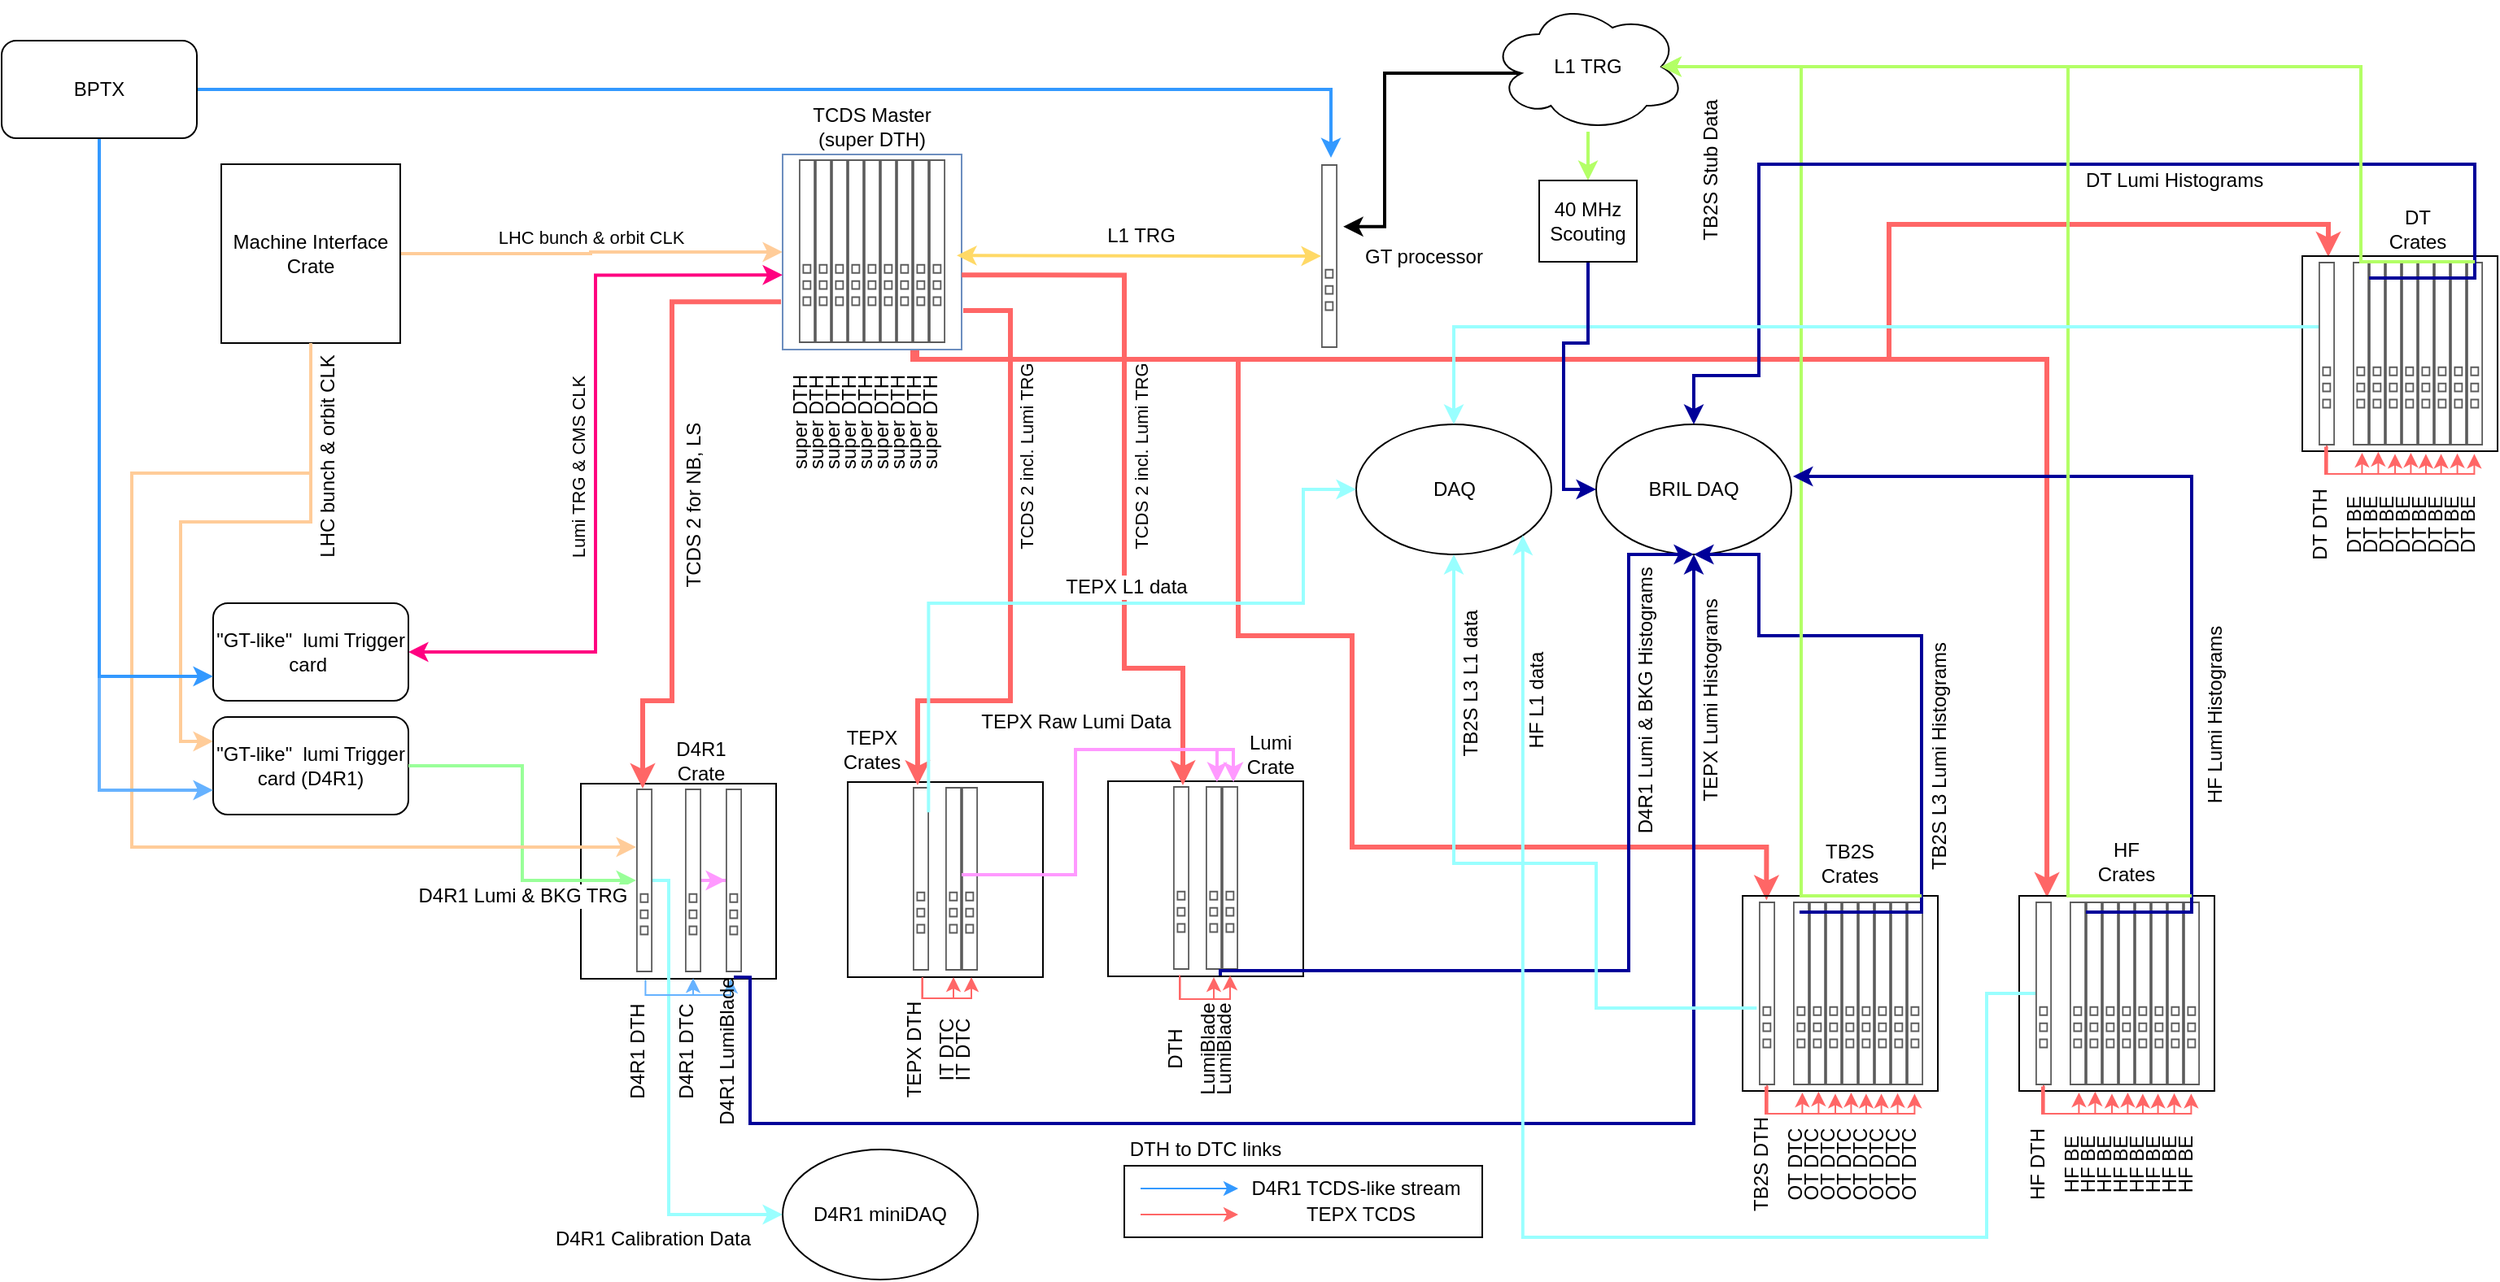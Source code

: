 <mxfile version="10.7.5" type="github"><diagram name="Page-1" id="75ae5057-2f1f-a65a-41a6-c58fb5237df7"><mxGraphModel dx="1174" dy="1093" grid="1" gridSize="10" guides="1" tooltips="1" connect="1" arrows="1" fold="1" page="1" pageScale="1" pageWidth="1169" pageHeight="827" background="#ffffff" math="0" shadow="0"><root><mxCell id="0"/><mxCell id="1" parent="0"/><mxCell id="VDPa8rt16qKgHQVNXyiY-29" style="edgeStyle=orthogonalEdgeStyle;rounded=0;orthogonalLoop=1;jettySize=auto;html=1;strokeColor=#FF6666;strokeWidth=3;exitX=0.75;exitY=1;exitDx=0;exitDy=0;entryX=0.467;entryY=-0.007;entryDx=0;entryDy=0;entryPerimeter=0;" edge="1" parent="1" source="9xZ__yJcOjTzKGVj3mQi-7" target="VDPa8rt16qKgHQVNXyiY-7"><mxGeometry relative="1" as="geometry"><Array as="points"><mxPoint x="563" y="220"/><mxPoint x="760" y="220"/><mxPoint x="760" y="390"/><mxPoint x="830" y="390"/><mxPoint x="830" y="520"/><mxPoint x="1085" y="520"/></Array></mxGeometry></mxCell><mxCell id="e_Fd-XsdZ4aZpfvhOUSF-18" value="" style="rounded=0;whiteSpace=wrap;html=1;fillColor=none;" parent="1" vertex="1"><mxGeometry x="356" y="481" width="120" height="120" as="geometry"/></mxCell><mxCell id="e_Fd-XsdZ4aZpfvhOUSF-9" value="" style="group" parent="1" vertex="1" connectable="0"><mxGeometry x="680" y="479.5" width="120" height="120" as="geometry"/></mxCell><mxCell id="e_Fd-XsdZ4aZpfvhOUSF-13" value="" style="rounded=0;whiteSpace=wrap;html=1;fillColor=none;" parent="e_Fd-XsdZ4aZpfvhOUSF-9" vertex="1"><mxGeometry width="120" height="120" as="geometry"/></mxCell><mxCell id="e_Fd-XsdZ4aZpfvhOUSF-10" value="&lt;br&gt;DTH" style="shape=mxgraph.rack.oracle.netra_cp3260_atca_blade_server;html=1;labelPosition=center;align=center;spacingLeft=15;dashed=0;shadow=0;fillColor=#ffffff;horizontal=0;verticalLabelPosition=top;verticalAlign=bottom;" parent="e_Fd-XsdZ4aZpfvhOUSF-9" vertex="1"><mxGeometry x="40" y="3" width="10" height="113" as="geometry"/></mxCell><mxCell id="e_Fd-XsdZ4aZpfvhOUSF-43" style="edgeStyle=orthogonalEdgeStyle;rounded=0;orthogonalLoop=1;jettySize=auto;html=1;startArrow=classic;startFill=1;endArrow=none;endFill=0;strokeColor=#FF6666;strokeWidth=1;entryX=0.369;entryY=1.004;entryDx=0;entryDy=0;entryPerimeter=0;" parent="e_Fd-XsdZ4aZpfvhOUSF-9" target="e_Fd-XsdZ4aZpfvhOUSF-13" edge="1"><mxGeometry relative="1" as="geometry"><mxPoint x="65" y="120.5" as="sourcePoint"/><Array as="points"><mxPoint x="65" y="134"/><mxPoint x="44" y="134"/></Array></mxGeometry></mxCell><mxCell id="e_Fd-XsdZ4aZpfvhOUSF-11" value="LumiBlade&lt;br&gt;" style="shape=mxgraph.rack.oracle.netra_cp3260_atca_blade_server;html=1;labelPosition=center;align=center;spacingLeft=15;dashed=0;shadow=0;fillColor=#ffffff;horizontal=0;verticalLabelPosition=top;verticalAlign=bottom;" parent="e_Fd-XsdZ4aZpfvhOUSF-9" vertex="1"><mxGeometry x="60" y="3" width="10" height="113" as="geometry"/></mxCell><mxCell id="e_Fd-XsdZ4aZpfvhOUSF-44" style="edgeStyle=orthogonalEdgeStyle;rounded=0;orthogonalLoop=1;jettySize=auto;html=1;entryX=0.367;entryY=1.01;entryDx=0;entryDy=0;entryPerimeter=0;startArrow=classic;startFill=1;endArrow=none;endFill=0;strokeColor=#FF6666;strokeWidth=1;" parent="e_Fd-XsdZ4aZpfvhOUSF-9" edge="1"><mxGeometry relative="1" as="geometry"><mxPoint x="75" y="119.5" as="sourcePoint"/><mxPoint x="44" y="119.25" as="targetPoint"/><Array as="points"><mxPoint x="75" y="134"/><mxPoint x="44" y="134"/></Array></mxGeometry></mxCell><mxCell id="e_Fd-XsdZ4aZpfvhOUSF-12" value="LumiBlade&lt;br&gt;" style="shape=mxgraph.rack.oracle.netra_cp3260_atca_blade_server;html=1;labelPosition=center;align=center;spacingLeft=15;dashed=0;shadow=0;fillColor=#ffffff;horizontal=0;verticalLabelPosition=top;verticalAlign=bottom;" parent="e_Fd-XsdZ4aZpfvhOUSF-9" vertex="1"><mxGeometry x="70" y="3" width="10" height="113" as="geometry"/></mxCell><mxCell id="e_Fd-XsdZ4aZpfvhOUSF-7" value="" style="group" parent="1" vertex="1" connectable="0"><mxGeometry x="520" y="480" width="120" height="120" as="geometry"/></mxCell><mxCell id="e_Fd-XsdZ4aZpfvhOUSF-5" value="" style="rounded=0;whiteSpace=wrap;html=1;fillColor=none;" parent="e_Fd-XsdZ4aZpfvhOUSF-7" vertex="1"><mxGeometry width="120" height="120" as="geometry"/></mxCell><mxCell id="e_Fd-XsdZ4aZpfvhOUSF-1" value="TEPX DTH" style="shape=mxgraph.rack.oracle.netra_cp3260_atca_blade_server;html=1;labelPosition=center;align=center;spacingLeft=15;dashed=0;shadow=0;fillColor=#ffffff;horizontal=0;verticalLabelPosition=top;verticalAlign=bottom;" parent="e_Fd-XsdZ4aZpfvhOUSF-7" vertex="1"><mxGeometry x="40" y="3" width="10" height="113" as="geometry"/></mxCell><mxCell id="e_Fd-XsdZ4aZpfvhOUSF-41" style="edgeStyle=orthogonalEdgeStyle;rounded=0;orthogonalLoop=1;jettySize=auto;html=1;entryX=0.381;entryY=1.003;entryDx=0;entryDy=0;entryPerimeter=0;startArrow=classic;startFill=1;endArrow=none;endFill=0;strokeColor=#FF6666;strokeWidth=1;" parent="e_Fd-XsdZ4aZpfvhOUSF-7" target="e_Fd-XsdZ4aZpfvhOUSF-5" edge="1"><mxGeometry relative="1" as="geometry"><mxPoint x="65" y="120" as="sourcePoint"/><Array as="points"><mxPoint x="65" y="133"/><mxPoint x="46" y="133"/></Array></mxGeometry></mxCell><mxCell id="e_Fd-XsdZ4aZpfvhOUSF-2" value="IT DTC" style="shape=mxgraph.rack.oracle.netra_cp3260_atca_blade_server;html=1;labelPosition=center;align=center;spacingLeft=15;dashed=0;shadow=0;fillColor=#ffffff;horizontal=0;verticalLabelPosition=top;verticalAlign=bottom;" parent="e_Fd-XsdZ4aZpfvhOUSF-7" vertex="1"><mxGeometry x="60" y="3" width="10" height="113" as="geometry"/></mxCell><mxCell id="e_Fd-XsdZ4aZpfvhOUSF-42" style="edgeStyle=orthogonalEdgeStyle;rounded=0;orthogonalLoop=1;jettySize=auto;html=1;entryX=0.383;entryY=1;entryDx=0;entryDy=0;entryPerimeter=0;startArrow=classic;startFill=1;endArrow=none;endFill=0;strokeColor=#FF6666;strokeWidth=1;" parent="e_Fd-XsdZ4aZpfvhOUSF-7" target="e_Fd-XsdZ4aZpfvhOUSF-5" edge="1"><mxGeometry relative="1" as="geometry"><mxPoint x="76" y="120" as="sourcePoint"/><Array as="points"><mxPoint x="76" y="133"/><mxPoint x="46" y="133"/></Array></mxGeometry></mxCell><mxCell id="e_Fd-XsdZ4aZpfvhOUSF-3" value="IT DTC" style="shape=mxgraph.rack.oracle.netra_cp3260_atca_blade_server;html=1;labelPosition=center;align=center;spacingLeft=15;dashed=0;shadow=0;fillColor=#ffffff;horizontal=0;verticalLabelPosition=top;verticalAlign=bottom;" parent="e_Fd-XsdZ4aZpfvhOUSF-7" vertex="1"><mxGeometry x="70" y="3" width="10" height="113" as="geometry"/></mxCell><mxCell id="e_Fd-XsdZ4aZpfvhOUSF-22" value="LHC bunch &amp;amp; orbit CLK" style="edgeStyle=orthogonalEdgeStyle;rounded=0;orthogonalLoop=1;jettySize=auto;html=1;entryX=0;entryY=0.5;entryDx=0;entryDy=0;entryPerimeter=0;strokeWidth=2;strokeColor=#FFCC99;labelPosition=center;verticalLabelPosition=top;align=center;verticalAlign=bottom;" parent="1" source="9xZ__yJcOjTzKGVj3mQi-6" target="9xZ__yJcOjTzKGVj3mQi-7" edge="1"><mxGeometry relative="1" as="geometry"><Array as="points"><mxPoint x="362" y="155"/></Array></mxGeometry></mxCell><mxCell id="e_Fd-XsdZ4aZpfvhOUSF-29" style="edgeStyle=orthogonalEdgeStyle;rounded=0;orthogonalLoop=1;jettySize=auto;html=1;entryX=0;entryY=0.25;entryDx=0;entryDy=0;startArrow=none;startFill=0;endArrow=classic;endFill=1;strokeWidth=2;strokeColor=#FFCC99;" parent="1" source="9xZ__yJcOjTzKGVj3mQi-6" target="9xZ__yJcOjTzKGVj3mQi-10" edge="1"><mxGeometry relative="1" as="geometry"><Array as="points"><mxPoint x="190" y="320"/><mxPoint x="110" y="320"/><mxPoint x="110" y="455"/></Array></mxGeometry></mxCell><mxCell id="9xZ__yJcOjTzKGVj3mQi-6" value="Machine Interface Crate" style="rounded=0;whiteSpace=wrap;html=1;shadow=0;dashed=0;fontFamily=Helvetica;fontSize=12;fontColor=#000000;align=center;strokeColor=#000000;fillColor=#ffffff;" parent="1" vertex="1"><mxGeometry x="135" y="100" width="110" height="110" as="geometry"/></mxCell><mxCell id="VDPa8rt16qKgHQVNXyiY-59" style="edgeStyle=orthogonalEdgeStyle;rounded=0;orthogonalLoop=1;jettySize=auto;html=1;exitX=0.75;exitY=1;exitDx=0;exitDy=0;entryX=0.142;entryY=0.008;entryDx=0;entryDy=0;entryPerimeter=0;strokeColor=#FF6666;strokeWidth=3;" edge="1" parent="1" source="9xZ__yJcOjTzKGVj3mQi-7" target="VDPa8rt16qKgHQVNXyiY-41"><mxGeometry relative="1" as="geometry"><Array as="points"><mxPoint x="563" y="220"/><mxPoint x="1257" y="220"/></Array></mxGeometry></mxCell><mxCell id="VDPa8rt16qKgHQVNXyiY-85" style="edgeStyle=orthogonalEdgeStyle;rounded=0;orthogonalLoop=1;jettySize=auto;html=1;entryX=0.133;entryY=0.004;entryDx=0;entryDy=0;entryPerimeter=0;strokeColor=#FF6666;strokeWidth=3;" edge="1" parent="1" source="9xZ__yJcOjTzKGVj3mQi-7" target="VDPa8rt16qKgHQVNXyiY-66"><mxGeometry relative="1" as="geometry"><Array as="points"><mxPoint x="560" y="220"/><mxPoint x="1160" y="220"/><mxPoint x="1160" y="137"/><mxPoint x="1430" y="137"/></Array></mxGeometry></mxCell><mxCell id="9xZ__yJcOjTzKGVj3mQi-7" value="TCDS Master (super DTH)" style="rounded=0;whiteSpace=wrap;html=1;shadow=0;dashed=0;fontFamily=Helvetica;fontSize=12;fontColor=#000000;align=center;strokeColor=#6c8ebf;fillColor=none;labelPosition=center;verticalLabelPosition=top;verticalAlign=bottom;" parent="1" vertex="1"><mxGeometry x="480" y="94" width="110" height="120" as="geometry"/></mxCell><mxCell id="e_Fd-XsdZ4aZpfvhOUSF-24" style="edgeStyle=orthogonalEdgeStyle;rounded=0;orthogonalLoop=1;jettySize=auto;html=1;entryX=0.973;entryY=0.518;entryDx=0;entryDy=0;entryPerimeter=0;startArrow=classic;startFill=1;strokeWidth=2;strokeColor=#FFD966;" parent="1" source="9xZ__yJcOjTzKGVj3mQi-8" target="9xZ__yJcOjTzKGVj3mQi-7" edge="1"><mxGeometry relative="1" as="geometry"><Array as="points"><mxPoint x="760" y="156"/><mxPoint x="760" y="156"/></Array></mxGeometry></mxCell><mxCell id="oAu8i6F82wXrjzI7C6l--5" value="L1 TRG" style="text;html=1;resizable=0;points=[];align=center;verticalAlign=bottom;labelBackgroundColor=#ffffff;labelPosition=center;verticalLabelPosition=top;" parent="e_Fd-XsdZ4aZpfvhOUSF-24" vertex="1" connectable="0"><mxGeometry x="0.03" y="1" relative="1" as="geometry"><mxPoint x="4" y="-4.5" as="offset"/></mxGeometry></mxCell><mxCell id="9xZ__yJcOjTzKGVj3mQi-8" value="GT processor" style="shape=mxgraph.rack.oracle.netra_cp3260_atca_blade_server;html=1;labelPosition=right;align=left;spacingLeft=15;dashed=0;shadow=0;fillColor=#ffffff;" parent="1" vertex="1"><mxGeometry x="811" y="100" width="10" height="113" as="geometry"/></mxCell><mxCell id="e_Fd-XsdZ4aZpfvhOUSF-25" value="Lumi TRG &amp;amp; CMS CLK" style="edgeStyle=orthogonalEdgeStyle;rounded=0;orthogonalLoop=1;jettySize=auto;html=1;exitX=1;exitY=0.5;exitDx=0;exitDy=0;entryX=0;entryY=0.618;entryDx=0;entryDy=0;entryPerimeter=0;startArrow=classic;startFill=1;strokeWidth=2;strokeColor=#FF0080;horizontal=0;labelPosition=center;verticalLabelPosition=top;align=center;verticalAlign=bottom;" parent="1" source="9xZ__yJcOjTzKGVj3mQi-9" target="9xZ__yJcOjTzKGVj3mQi-7" edge="1"><mxGeometry x="-0.024" y="5" relative="1" as="geometry"><Array as="points"><mxPoint x="365" y="400"/><mxPoint x="365" y="168"/></Array><mxPoint as="offset"/></mxGeometry></mxCell><mxCell id="9xZ__yJcOjTzKGVj3mQi-9" value="&quot;GT-like&quot; &amp;nbsp;lumi Trigger card&amp;nbsp;" style="rounded=1;whiteSpace=wrap;html=1;fillColor=none;" parent="1" vertex="1"><mxGeometry x="130" y="370" width="120" height="60" as="geometry"/></mxCell><mxCell id="9xZ__yJcOjTzKGVj3mQi-10" value="&quot;GT-like&quot; &amp;nbsp;lumi Trigger card (D4R1)" style="rounded=1;whiteSpace=wrap;html=1;fillColor=none;" parent="1" vertex="1"><mxGeometry x="130" y="440" width="120" height="60" as="geometry"/></mxCell><mxCell id="e_Fd-XsdZ4aZpfvhOUSF-26" style="edgeStyle=orthogonalEdgeStyle;rounded=0;orthogonalLoop=1;jettySize=auto;html=1;entryX=1;entryY=0.5;entryDx=0;entryDy=0;startArrow=classic;startFill=1;endArrow=none;endFill=0;strokeWidth=2;strokeColor=#99FF99;" parent="1" source="e_Fd-XsdZ4aZpfvhOUSF-15" target="9xZ__yJcOjTzKGVj3mQi-10" edge="1"><mxGeometry relative="1" as="geometry"/></mxCell><mxCell id="oAu8i6F82wXrjzI7C6l--7" value="D4R1 Lumi &amp;amp; BKG TRG" style="text;html=1;resizable=0;points=[];align=center;verticalAlign=middle;labelBackgroundColor=#ffffff;horizontal=1;" parent="e_Fd-XsdZ4aZpfvhOUSF-26" vertex="1" connectable="0"><mxGeometry x="0.376" y="1" relative="1" as="geometry"><mxPoint x="4" y="78.5" as="offset"/></mxGeometry></mxCell><mxCell id="e_Fd-XsdZ4aZpfvhOUSF-28" style="edgeStyle=orthogonalEdgeStyle;rounded=0;orthogonalLoop=1;jettySize=auto;html=1;entryX=-0.009;entryY=0.755;entryDx=0;entryDy=0;entryPerimeter=0;startArrow=classic;startFill=1;endArrow=none;endFill=0;strokeColor=#FF6666;strokeWidth=3;" parent="1" source="e_Fd-XsdZ4aZpfvhOUSF-15" target="9xZ__yJcOjTzKGVj3mQi-7" edge="1"><mxGeometry relative="1" as="geometry"><Array as="points"><mxPoint x="394" y="430"/><mxPoint x="412" y="430"/><mxPoint x="412" y="185"/></Array></mxGeometry></mxCell><mxCell id="oAu8i6F82wXrjzI7C6l--13" value="TCDS 2 for NB, LS" style="text;html=1;resizable=0;points=[];align=center;verticalAlign=middle;labelBackgroundColor=#ffffff;horizontal=0;" parent="e_Fd-XsdZ4aZpfvhOUSF-28" vertex="1" connectable="0"><mxGeometry x="-0.017" y="1" relative="1" as="geometry"><mxPoint x="14.5" y="-2.5" as="offset"/></mxGeometry></mxCell><mxCell id="oAu8i6F82wXrjzI7C6l--4" style="edgeStyle=orthogonalEdgeStyle;rounded=0;orthogonalLoop=1;jettySize=auto;html=1;entryX=0;entryY=0.5;entryDx=0;entryDy=0;strokeColor=#99FFFF;strokeWidth=2;" parent="1" source="e_Fd-XsdZ4aZpfvhOUSF-15" target="oAu8i6F82wXrjzI7C6l--3" edge="1"><mxGeometry relative="1" as="geometry"><Array as="points"><mxPoint x="410" y="540"/><mxPoint x="410" y="746"/></Array></mxGeometry></mxCell><mxCell id="oAu8i6F82wXrjzI7C6l--12" value="D4R1 Calibration Data" style="text;html=1;resizable=0;points=[];align=center;verticalAlign=middle;labelBackgroundColor=#ffffff;" parent="oAu8i6F82wXrjzI7C6l--4" vertex="1" connectable="0"><mxGeometry x="0.247" relative="1" as="geometry"><mxPoint x="-10" y="52" as="offset"/></mxGeometry></mxCell><mxCell id="e_Fd-XsdZ4aZpfvhOUSF-15" value="D4R1 DTH" style="shape=mxgraph.rack.oracle.netra_cp3260_atca_blade_server;html=1;labelPosition=center;align=center;spacingLeft=15;dashed=0;shadow=0;fillColor=#ffffff;horizontal=0;verticalLabelPosition=top;verticalAlign=bottom;" parent="1" vertex="1"><mxGeometry x="390" y="484" width="10" height="113" as="geometry"/></mxCell><mxCell id="e_Fd-XsdZ4aZpfvhOUSF-32" style="edgeStyle=orthogonalEdgeStyle;rounded=0;orthogonalLoop=1;jettySize=auto;html=1;startArrow=classic;startFill=1;endArrow=none;endFill=0;strokeColor=#FFCC99;strokeWidth=2;" parent="1" target="9xZ__yJcOjTzKGVj3mQi-6" edge="1"><mxGeometry relative="1" as="geometry"><Array as="points"><mxPoint x="369" y="520"/><mxPoint x="80" y="520"/><mxPoint x="80" y="290"/><mxPoint x="160" y="290"/></Array><mxPoint x="390" y="520" as="sourcePoint"/></mxGeometry></mxCell><mxCell id="oAu8i6F82wXrjzI7C6l--6" value="LHC bunch &amp;amp; orbit CLK" style="text;html=1;resizable=0;points=[];align=center;verticalAlign=middle;labelBackgroundColor=#ffffff;horizontal=0;" parent="e_Fd-XsdZ4aZpfvhOUSF-32" vertex="1" connectable="0"><mxGeometry x="0.323" relative="1" as="geometry"><mxPoint x="120" y="-67" as="offset"/></mxGeometry></mxCell><mxCell id="e_Fd-XsdZ4aZpfvhOUSF-39" style="edgeStyle=orthogonalEdgeStyle;rounded=0;orthogonalLoop=1;jettySize=auto;html=1;entryX=0.331;entryY=1.006;entryDx=0;entryDy=0;entryPerimeter=0;startArrow=classic;startFill=1;endArrow=none;endFill=0;strokeColor=#66B2FF;strokeWidth=1;exitX=0.575;exitY=0.997;exitDx=0;exitDy=0;exitPerimeter=0;" parent="1" source="e_Fd-XsdZ4aZpfvhOUSF-18" target="e_Fd-XsdZ4aZpfvhOUSF-18" edge="1"><mxGeometry relative="1" as="geometry"><Array as="points"><mxPoint x="425" y="611"/><mxPoint x="396" y="611"/></Array></mxGeometry></mxCell><mxCell id="e_Fd-XsdZ4aZpfvhOUSF-59" style="edgeStyle=orthogonalEdgeStyle;rounded=0;orthogonalLoop=1;jettySize=auto;html=1;startArrow=none;startFill=0;endArrow=classic;endFill=1;strokeColor=#FF99FF;strokeWidth=2;" parent="1" source="e_Fd-XsdZ4aZpfvhOUSF-16" target="e_Fd-XsdZ4aZpfvhOUSF-17" edge="1"><mxGeometry relative="1" as="geometry"/></mxCell><mxCell id="e_Fd-XsdZ4aZpfvhOUSF-16" value="D4R1 DTC" style="shape=mxgraph.rack.oracle.netra_cp3260_atca_blade_server;html=1;labelPosition=center;align=center;spacingLeft=15;dashed=0;shadow=0;fillColor=#ffffff;horizontal=0;verticalLabelPosition=top;verticalAlign=bottom;" parent="1" vertex="1"><mxGeometry x="420" y="484" width="10" height="113" as="geometry"/></mxCell><mxCell id="e_Fd-XsdZ4aZpfvhOUSF-40" style="edgeStyle=orthogonalEdgeStyle;rounded=0;orthogonalLoop=1;jettySize=auto;html=1;startArrow=classic;startFill=1;endArrow=none;endFill=0;strokeColor=#66B2FF;strokeWidth=1;" parent="1" source="e_Fd-XsdZ4aZpfvhOUSF-18" edge="1"><mxGeometry relative="1" as="geometry"><mxPoint x="396" y="611" as="targetPoint"/><Array as="points"><mxPoint x="448" y="611"/></Array></mxGeometry></mxCell><mxCell id="oAu8i6F82wXrjzI7C6l--2" style="edgeStyle=orthogonalEdgeStyle;rounded=0;orthogonalLoop=1;jettySize=auto;html=1;entryX=0.5;entryY=1;entryDx=0;entryDy=0;strokeColor=#000099;strokeWidth=2;exitX=0.5;exitY=1.027;exitDx=0;exitDy=0;exitPerimeter=0;" parent="1" source="e_Fd-XsdZ4aZpfvhOUSF-17" target="e_Fd-XsdZ4aZpfvhOUSF-62" edge="1"><mxGeometry relative="1" as="geometry"><Array as="points"><mxPoint x="460" y="600"/><mxPoint x="460" y="690"/><mxPoint x="1040" y="690"/></Array></mxGeometry></mxCell><mxCell id="oAu8i6F82wXrjzI7C6l--10" value="D4R1 Lumi &amp;amp; BKG Histograms" style="text;html=1;resizable=0;points=[];align=center;verticalAlign=middle;labelBackgroundColor=#ffffff;rotation=-90;" parent="oAu8i6F82wXrjzI7C6l--2" vertex="1" connectable="0"><mxGeometry x="-0.552" y="2" relative="1" as="geometry"><mxPoint x="419.5" y="-258" as="offset"/></mxGeometry></mxCell><mxCell id="e_Fd-XsdZ4aZpfvhOUSF-17" value="D4R1 LumiBlade" style="shape=mxgraph.rack.oracle.netra_cp3260_atca_blade_server;html=1;labelPosition=center;align=center;spacingLeft=15;dashed=0;shadow=0;fillColor=#ffffff;horizontal=0;verticalLabelPosition=top;verticalAlign=bottom;" parent="1" vertex="1"><mxGeometry x="445" y="484" width="10" height="113" as="geometry"/></mxCell><mxCell id="e_Fd-XsdZ4aZpfvhOUSF-36" value="TCDS 2 incl. Lumi TRG" style="edgeStyle=orthogonalEdgeStyle;rounded=0;orthogonalLoop=1;jettySize=auto;html=1;startArrow=classic;startFill=1;endArrow=none;endFill=0;strokeColor=#FF6666;strokeWidth=3;exitX=0.358;exitY=0.017;exitDx=0;exitDy=0;exitPerimeter=0;horizontal=0;" parent="1" source="e_Fd-XsdZ4aZpfvhOUSF-5" edge="1"><mxGeometry x="0.37" y="-10" relative="1" as="geometry"><mxPoint x="748" y="478" as="sourcePoint"/><mxPoint x="591" y="190" as="targetPoint"/><Array as="points"><mxPoint x="563" y="430"/><mxPoint x="620" y="430"/><mxPoint x="620" y="190"/></Array><mxPoint as="offset"/></mxGeometry></mxCell><mxCell id="e_Fd-XsdZ4aZpfvhOUSF-37" style="edgeStyle=orthogonalEdgeStyle;rounded=0;orthogonalLoop=1;jettySize=auto;html=1;entryX=1;entryY=0.618;entryDx=0;entryDy=0;entryPerimeter=0;startArrow=classic;startFill=1;endArrow=none;endFill=0;strokeColor=#FF6666;strokeWidth=3;exitX=0.6;exitY=-0.004;exitDx=0;exitDy=0;exitPerimeter=0;" parent="1" source="e_Fd-XsdZ4aZpfvhOUSF-10" target="9xZ__yJcOjTzKGVj3mQi-7" edge="1"><mxGeometry relative="1" as="geometry"><Array as="points"><mxPoint x="726" y="410"/><mxPoint x="690" y="410"/><mxPoint x="690" y="168"/></Array></mxGeometry></mxCell><mxCell id="VDPa8rt16qKgHQVNXyiY-38" value="&lt;font style=&quot;font-size: 11px&quot;&gt;TCDS 2 incl. Lumi TRG&lt;/font&gt;" style="text;html=1;resizable=0;points=[];align=center;verticalAlign=middle;labelBackgroundColor=#ffffff;rotation=270;" vertex="1" connectable="0" parent="e_Fd-XsdZ4aZpfvhOUSF-37"><mxGeometry x="0.04" y="2" relative="1" as="geometry"><mxPoint x="12" y="-4" as="offset"/></mxGeometry></mxCell><mxCell id="e_Fd-XsdZ4aZpfvhOUSF-45" value="super DTH" style="shape=mxgraph.rack.oracle.netra_cp3260_atca_blade_server;html=1;labelPosition=center;align=center;spacingLeft=15;dashed=0;shadow=0;fillColor=#ffffff;verticalLabelPosition=top;verticalAlign=bottom;horizontal=0;" parent="1" vertex="1"><mxGeometry x="490" y="97" width="10" height="113" as="geometry"/></mxCell><mxCell id="e_Fd-XsdZ4aZpfvhOUSF-46" value="super DTH" style="shape=mxgraph.rack.oracle.netra_cp3260_atca_blade_server;html=1;labelPosition=center;align=center;spacingLeft=15;dashed=0;shadow=0;fillColor=#ffffff;verticalLabelPosition=top;verticalAlign=bottom;horizontal=0;" parent="1" vertex="1"><mxGeometry x="500" y="97" width="10" height="113" as="geometry"/></mxCell><mxCell id="e_Fd-XsdZ4aZpfvhOUSF-47" value="super DTH" style="shape=mxgraph.rack.oracle.netra_cp3260_atca_blade_server;html=1;labelPosition=center;align=center;spacingLeft=15;dashed=0;shadow=0;fillColor=#ffffff;verticalLabelPosition=top;verticalAlign=bottom;horizontal=0;" parent="1" vertex="1"><mxGeometry x="510" y="97" width="10" height="113" as="geometry"/></mxCell><mxCell id="e_Fd-XsdZ4aZpfvhOUSF-48" value="super DTH" style="shape=mxgraph.rack.oracle.netra_cp3260_atca_blade_server;html=1;labelPosition=center;align=center;spacingLeft=15;dashed=0;shadow=0;fillColor=#ffffff;verticalLabelPosition=top;verticalAlign=bottom;horizontal=0;" parent="1" vertex="1"><mxGeometry x="520" y="97" width="10" height="113" as="geometry"/></mxCell><mxCell id="e_Fd-XsdZ4aZpfvhOUSF-49" value="super DTH" style="shape=mxgraph.rack.oracle.netra_cp3260_atca_blade_server;html=1;labelPosition=center;align=center;spacingLeft=15;dashed=0;shadow=0;fillColor=#ffffff;verticalLabelPosition=top;verticalAlign=bottom;horizontal=0;" parent="1" vertex="1"><mxGeometry x="530" y="97" width="10" height="113" as="geometry"/></mxCell><mxCell id="e_Fd-XsdZ4aZpfvhOUSF-50" value="super DTH" style="shape=mxgraph.rack.oracle.netra_cp3260_atca_blade_server;html=1;labelPosition=center;align=center;spacingLeft=15;dashed=0;shadow=0;fillColor=#ffffff;verticalLabelPosition=top;verticalAlign=bottom;horizontal=0;" parent="1" vertex="1"><mxGeometry x="540" y="97" width="10" height="113" as="geometry"/></mxCell><mxCell id="e_Fd-XsdZ4aZpfvhOUSF-51" value="super DTH" style="shape=mxgraph.rack.oracle.netra_cp3260_atca_blade_server;html=1;labelPosition=center;align=center;spacingLeft=15;dashed=0;shadow=0;fillColor=#ffffff;verticalLabelPosition=top;verticalAlign=bottom;horizontal=0;" parent="1" vertex="1"><mxGeometry x="550" y="97" width="10" height="113" as="geometry"/></mxCell><mxCell id="e_Fd-XsdZ4aZpfvhOUSF-52" value="super DTH" style="shape=mxgraph.rack.oracle.netra_cp3260_atca_blade_server;html=1;labelPosition=center;align=center;spacingLeft=15;dashed=0;shadow=0;fillColor=#ffffff;verticalLabelPosition=top;verticalAlign=bottom;horizontal=0;" parent="1" vertex="1"><mxGeometry x="560" y="97" width="10" height="113" as="geometry"/></mxCell><mxCell id="e_Fd-XsdZ4aZpfvhOUSF-53" value="super DTH" style="shape=mxgraph.rack.oracle.netra_cp3260_atca_blade_server;html=1;labelPosition=center;align=center;spacingLeft=15;dashed=0;shadow=0;fillColor=#ffffff;verticalLabelPosition=top;verticalAlign=bottom;horizontal=0;" parent="1" vertex="1"><mxGeometry x="570" y="97" width="10" height="113" as="geometry"/></mxCell><mxCell id="e_Fd-XsdZ4aZpfvhOUSF-55" style="edgeStyle=orthogonalEdgeStyle;rounded=0;orthogonalLoop=1;jettySize=auto;html=1;exitX=0.5;exitY=1;exitDx=0;exitDy=0;entryX=0;entryY=0.75;entryDx=0;entryDy=0;startArrow=none;startFill=0;endArrow=classic;endFill=1;strokeColor=#66B2FF;strokeWidth=2;" parent="1" source="e_Fd-XsdZ4aZpfvhOUSF-54" target="9xZ__yJcOjTzKGVj3mQi-10" edge="1"><mxGeometry relative="1" as="geometry"><Array as="points"><mxPoint x="60" y="485"/></Array></mxGeometry></mxCell><mxCell id="VDPa8rt16qKgHQVNXyiY-3" style="edgeStyle=orthogonalEdgeStyle;rounded=0;orthogonalLoop=1;jettySize=auto;html=1;entryX=0.6;entryY=-0.035;entryDx=0;entryDy=0;entryPerimeter=0;strokeWidth=2;strokeColor=#3399FF;" edge="1" parent="1" source="e_Fd-XsdZ4aZpfvhOUSF-54" target="9xZ__yJcOjTzKGVj3mQi-8"><mxGeometry relative="1" as="geometry"/></mxCell><mxCell id="VDPa8rt16qKgHQVNXyiY-4" style="edgeStyle=orthogonalEdgeStyle;rounded=0;orthogonalLoop=1;jettySize=auto;html=1;exitX=0.5;exitY=1;exitDx=0;exitDy=0;entryX=0;entryY=0.75;entryDx=0;entryDy=0;strokeColor=#3399FF;strokeWidth=2;" edge="1" parent="1" source="e_Fd-XsdZ4aZpfvhOUSF-54" target="9xZ__yJcOjTzKGVj3mQi-9"><mxGeometry relative="1" as="geometry"/></mxCell><mxCell id="e_Fd-XsdZ4aZpfvhOUSF-54" value="BPTX" style="rounded=1;whiteSpace=wrap;html=1;fillColor=none;" parent="1" vertex="1"><mxGeometry y="24" width="120" height="60" as="geometry"/></mxCell><mxCell id="e_Fd-XsdZ4aZpfvhOUSF-57" style="edgeStyle=orthogonalEdgeStyle;rounded=0;orthogonalLoop=1;jettySize=auto;html=1;startArrow=none;startFill=0;endArrow=classic;endFill=1;strokeColor=#FF99FF;strokeWidth=2;entryX=0.558;entryY=0.004;entryDx=0;entryDy=0;entryPerimeter=0;" parent="1" source="e_Fd-XsdZ4aZpfvhOUSF-3" target="e_Fd-XsdZ4aZpfvhOUSF-13" edge="1"><mxGeometry relative="1" as="geometry"><Array as="points"><mxPoint x="660" y="537"/><mxPoint x="660" y="460"/><mxPoint x="747" y="460"/></Array></mxGeometry></mxCell><mxCell id="e_Fd-XsdZ4aZpfvhOUSF-58" style="edgeStyle=orthogonalEdgeStyle;rounded=0;orthogonalLoop=1;jettySize=auto;html=1;entryX=0.642;entryY=0.004;entryDx=0;entryDy=0;entryPerimeter=0;startArrow=none;startFill=0;endArrow=classic;endFill=1;strokeColor=#FF99FF;strokeWidth=2;" parent="1" source="e_Fd-XsdZ4aZpfvhOUSF-2" target="e_Fd-XsdZ4aZpfvhOUSF-13" edge="1"><mxGeometry relative="1" as="geometry"><Array as="points"><mxPoint x="660" y="537"/><mxPoint x="660" y="460"/><mxPoint x="757" y="460"/></Array></mxGeometry></mxCell><mxCell id="oAu8i6F82wXrjzI7C6l--11" value="TEPX Raw Lumi Data" style="text;html=1;resizable=0;points=[];align=center;verticalAlign=middle;labelBackgroundColor=#ffffff;direction=west;" parent="e_Fd-XsdZ4aZpfvhOUSF-58" vertex="1" connectable="0"><mxGeometry x="0.191" y="1" relative="1" as="geometry"><mxPoint x="-10" y="-16" as="offset"/></mxGeometry></mxCell><mxCell id="e_Fd-XsdZ4aZpfvhOUSF-60" value="DAQ" style="ellipse;whiteSpace=wrap;html=1;fillColor=none;" parent="1" vertex="1"><mxGeometry x="832.5" y="260" width="120" height="80" as="geometry"/></mxCell><mxCell id="e_Fd-XsdZ4aZpfvhOUSF-61" style="edgeStyle=orthogonalEdgeStyle;rounded=0;orthogonalLoop=1;jettySize=auto;html=1;entryX=0;entryY=0.5;entryDx=0;entryDy=0;startArrow=none;startFill=0;endArrow=classic;endFill=1;strokeColor=#99FFFF;strokeWidth=2;exitX=0.967;exitY=0.138;exitDx=0;exitDy=0;exitPerimeter=0;" parent="1" source="e_Fd-XsdZ4aZpfvhOUSF-1" target="e_Fd-XsdZ4aZpfvhOUSF-60" edge="1"><mxGeometry relative="1" as="geometry"><Array as="points"><mxPoint x="570" y="370"/><mxPoint x="800" y="370"/><mxPoint x="800" y="300"/></Array></mxGeometry></mxCell><mxCell id="oAu8i6F82wXrjzI7C6l--8" value="TEPX L1 data" style="text;html=1;resizable=0;points=[];align=center;verticalAlign=middle;labelBackgroundColor=#ffffff;" parent="e_Fd-XsdZ4aZpfvhOUSF-61" vertex="1" connectable="0"><mxGeometry x="0.08" relative="1" as="geometry"><mxPoint x="1" y="-10" as="offset"/></mxGeometry></mxCell><mxCell id="e_Fd-XsdZ4aZpfvhOUSF-62" value="BRIL DAQ" style="ellipse;whiteSpace=wrap;html=1;fillColor=none;" parent="1" vertex="1"><mxGeometry x="980" y="260" width="120" height="80" as="geometry"/></mxCell><mxCell id="oAu8i6F82wXrjzI7C6l--1" style="edgeStyle=orthogonalEdgeStyle;rounded=0;orthogonalLoop=1;jettySize=auto;html=1;entryX=0.5;entryY=1;entryDx=0;entryDy=0;exitX=-0.1;exitY=1.031;exitDx=0;exitDy=0;exitPerimeter=0;strokeColor=#000099;strokeWidth=2;" parent="1" source="e_Fd-XsdZ4aZpfvhOUSF-12" target="e_Fd-XsdZ4aZpfvhOUSF-62" edge="1"><mxGeometry relative="1" as="geometry"><Array as="points"><mxPoint x="749" y="596"/><mxPoint x="1000" y="596"/><mxPoint x="1000" y="340"/></Array></mxGeometry></mxCell><mxCell id="oAu8i6F82wXrjzI7C6l--9" value="TEPX Lumi Histograms" style="text;html=1;resizable=0;points=[];align=center;verticalAlign=middle;labelBackgroundColor=#ffffff;horizontal=0;rotation=0;" parent="oAu8i6F82wXrjzI7C6l--1" vertex="1" connectable="0"><mxGeometry x="0.155" y="-2" relative="1" as="geometry"><mxPoint x="48" y="-102.5" as="offset"/></mxGeometry></mxCell><mxCell id="oAu8i6F82wXrjzI7C6l--3" value="D4R1 miniDAQ" style="ellipse;whiteSpace=wrap;html=1;fillColor=none;" parent="1" vertex="1"><mxGeometry x="480" y="706" width="120" height="80" as="geometry"/></mxCell><mxCell id="oAu8i6F82wXrjzI7C6l--20" value="" style="group" parent="1" vertex="1" connectable="0"><mxGeometry x="700" y="720" width="210" height="56" as="geometry"/></mxCell><mxCell id="oAu8i6F82wXrjzI7C6l--19" value="" style="rounded=0;whiteSpace=wrap;html=1;" parent="oAu8i6F82wXrjzI7C6l--20" vertex="1"><mxGeometry x="-10" y="-4" width="220" height="44" as="geometry"/></mxCell><mxCell id="oAu8i6F82wXrjzI7C6l--15" value="" style="endArrow=classic;html=1;strokeColor=#3399FF;strokeWidth=1;endFill=1;" parent="oAu8i6F82wXrjzI7C6l--20" edge="1"><mxGeometry width="50" height="50" relative="1" as="geometry"><mxPoint y="10" as="sourcePoint"/><mxPoint x="60" y="10" as="targetPoint"/></mxGeometry></mxCell><mxCell id="oAu8i6F82wXrjzI7C6l--16" value="" style="endArrow=classic;html=1;strokeColor=#FF6666;strokeWidth=1;endFill=1;" parent="oAu8i6F82wXrjzI7C6l--20" edge="1"><mxGeometry width="50" height="50" relative="1" as="geometry"><mxPoint y="26" as="sourcePoint"/><mxPoint x="60" y="26" as="targetPoint"/></mxGeometry></mxCell><mxCell id="oAu8i6F82wXrjzI7C6l--17" value="D4R1 TCDS-like stream" style="text;html=1;strokeColor=none;fillColor=none;align=center;verticalAlign=middle;whiteSpace=wrap;rounded=0;" parent="oAu8i6F82wXrjzI7C6l--20" vertex="1"><mxGeometry x="65" width="135" height="20" as="geometry"/></mxCell><mxCell id="oAu8i6F82wXrjzI7C6l--18" value="TEPX TCDS" style="text;html=1;strokeColor=none;fillColor=none;align=center;verticalAlign=middle;whiteSpace=wrap;rounded=0;" parent="oAu8i6F82wXrjzI7C6l--20" vertex="1"><mxGeometry x="68" y="16" width="135" height="20" as="geometry"/></mxCell><mxCell id="oAu8i6F82wXrjzI7C6l--21" value="DTH to DTC links" style="text;html=1;strokeColor=none;fillColor=none;align=center;verticalAlign=middle;whiteSpace=wrap;rounded=0;" parent="1" vertex="1"><mxGeometry x="690" y="696" width="100" height="20" as="geometry"/></mxCell><mxCell id="oAu8i6F82wXrjzI7C6l--23" style="edgeStyle=orthogonalEdgeStyle;rounded=0;orthogonalLoop=1;jettySize=auto;html=1;exitX=0.16;exitY=0.55;exitDx=0;exitDy=0;exitPerimeter=0;entryX=1.357;entryY=0.34;entryDx=0;entryDy=0;entryPerimeter=0;endArrow=classic;endFill=1;strokeColor=#000000;strokeWidth=2;" parent="1" source="oAu8i6F82wXrjzI7C6l--22" target="9xZ__yJcOjTzKGVj3mQi-8" edge="1"><mxGeometry relative="1" as="geometry"><Array as="points"><mxPoint x="850" y="44"/><mxPoint x="850" y="138"/></Array></mxGeometry></mxCell><mxCell id="VDPa8rt16qKgHQVNXyiY-93" style="edgeStyle=orthogonalEdgeStyle;rounded=0;orthogonalLoop=1;jettySize=auto;html=1;entryX=0.5;entryY=0;entryDx=0;entryDy=0;strokeColor=#B3FF66;strokeWidth=2;" edge="1" parent="1" source="oAu8i6F82wXrjzI7C6l--22" target="VDPa8rt16qKgHQVNXyiY-92"><mxGeometry relative="1" as="geometry"/></mxCell><mxCell id="oAu8i6F82wXrjzI7C6l--22" value="L1 TRG" style="ellipse;shape=cloud;whiteSpace=wrap;html=1;" parent="1" vertex="1"><mxGeometry x="915" width="120" height="80" as="geometry"/></mxCell><mxCell id="oAu8i6F82wXrjzI7C6l--24" value="D4R1 Crate" style="text;html=1;strokeColor=none;fillColor=none;align=center;verticalAlign=middle;whiteSpace=wrap;rounded=0;" parent="1" vertex="1"><mxGeometry x="410" y="457" width="40" height="20" as="geometry"/></mxCell><mxCell id="oAu8i6F82wXrjzI7C6l--25" value="TEPX Crates" style="text;html=1;strokeColor=none;fillColor=none;align=center;verticalAlign=middle;whiteSpace=wrap;rounded=0;" parent="1" vertex="1"><mxGeometry x="515" y="450" width="40" height="20" as="geometry"/></mxCell><mxCell id="oAu8i6F82wXrjzI7C6l--26" value="Lumi Crate" style="text;html=1;strokeColor=none;fillColor=none;align=center;verticalAlign=middle;whiteSpace=wrap;rounded=0;" parent="1" vertex="1"><mxGeometry x="760" y="453" width="40" height="20" as="geometry"/></mxCell><mxCell id="VDPa8rt16qKgHQVNXyiY-28" value="" style="group" vertex="1" connectable="0" parent="1"><mxGeometry x="1070" y="550" width="120" height="134" as="geometry"/></mxCell><mxCell id="VDPa8rt16qKgHQVNXyiY-6" value="" style="rounded=0;whiteSpace=wrap;html=1;fillColor=none;" vertex="1" parent="VDPa8rt16qKgHQVNXyiY-28"><mxGeometry width="120.0" height="120.0" as="geometry"/></mxCell><mxCell id="VDPa8rt16qKgHQVNXyiY-21" style="edgeStyle=orthogonalEdgeStyle;rounded=0;orthogonalLoop=1;jettySize=auto;html=1;strokeColor=#FF6666;strokeWidth=1;exitX=0.533;exitY=1.004;exitDx=0;exitDy=0;exitPerimeter=0;entryX=0.389;entryY=1.003;entryDx=0;entryDy=0;entryPerimeter=0;" edge="1" parent="VDPa8rt16qKgHQVNXyiY-28" source="VDPa8rt16qKgHQVNXyiY-7" target="VDPa8rt16qKgHQVNXyiY-6"><mxGeometry relative="1" as="geometry"><mxPoint x="46.0" y="124.0" as="targetPoint"/><Array as="points"><mxPoint x="15.0" y="134"/><mxPoint x="47.0" y="134"/></Array></mxGeometry></mxCell><mxCell id="VDPa8rt16qKgHQVNXyiY-22" style="edgeStyle=orthogonalEdgeStyle;rounded=0;orthogonalLoop=1;jettySize=auto;html=1;entryX=0.475;entryY=1.014;entryDx=0;entryDy=0;entryPerimeter=0;strokeColor=#FF6666;strokeWidth=1;exitX=0.4;exitY=1.007;exitDx=0;exitDy=0;exitPerimeter=0;" edge="1" parent="VDPa8rt16qKgHQVNXyiY-28" source="VDPa8rt16qKgHQVNXyiY-7" target="VDPa8rt16qKgHQVNXyiY-6"><mxGeometry relative="1" as="geometry"><Array as="points"><mxPoint x="14.0" y="134"/><mxPoint x="57.0" y="134"/></Array></mxGeometry></mxCell><mxCell id="VDPa8rt16qKgHQVNXyiY-23" style="edgeStyle=orthogonalEdgeStyle;rounded=0;orthogonalLoop=1;jettySize=auto;html=1;entryX=0.556;entryY=1.008;entryDx=0;entryDy=0;entryPerimeter=0;strokeColor=#FF6666;strokeWidth=1;" edge="1" parent="VDPa8rt16qKgHQVNXyiY-28" source="VDPa8rt16qKgHQVNXyiY-7" target="VDPa8rt16qKgHQVNXyiY-6"><mxGeometry relative="1" as="geometry"><Array as="points"><mxPoint x="15.0" y="134"/><mxPoint x="67.0" y="134"/></Array></mxGeometry></mxCell><mxCell id="VDPa8rt16qKgHQVNXyiY-24" style="edgeStyle=orthogonalEdgeStyle;rounded=0;orthogonalLoop=1;jettySize=auto;html=1;entryX=0.633;entryY=1.014;entryDx=0;entryDy=0;entryPerimeter=0;strokeColor=#FF6666;strokeWidth=1;" edge="1" parent="VDPa8rt16qKgHQVNXyiY-28" source="VDPa8rt16qKgHQVNXyiY-7" target="VDPa8rt16qKgHQVNXyiY-6"><mxGeometry relative="1" as="geometry"><Array as="points"><mxPoint x="15.0" y="134"/><mxPoint x="76.0" y="134"/></Array></mxGeometry></mxCell><mxCell id="VDPa8rt16qKgHQVNXyiY-25" style="edgeStyle=orthogonalEdgeStyle;rounded=0;orthogonalLoop=1;jettySize=auto;html=1;entryX=0.711;entryY=1.014;entryDx=0;entryDy=0;entryPerimeter=0;strokeColor=#FF6666;strokeWidth=1;" edge="1" parent="VDPa8rt16qKgHQVNXyiY-28" source="VDPa8rt16qKgHQVNXyiY-7" target="VDPa8rt16qKgHQVNXyiY-6"><mxGeometry relative="1" as="geometry"><Array as="points"><mxPoint x="15.0" y="134"/><mxPoint x="85.0" y="134"/></Array></mxGeometry></mxCell><mxCell id="VDPa8rt16qKgHQVNXyiY-26" style="edgeStyle=orthogonalEdgeStyle;rounded=0;orthogonalLoop=1;jettySize=auto;html=1;entryX=0.794;entryY=1.011;entryDx=0;entryDy=0;entryPerimeter=0;strokeColor=#FF6666;strokeWidth=1;" edge="1" parent="VDPa8rt16qKgHQVNXyiY-28" source="VDPa8rt16qKgHQVNXyiY-7" target="VDPa8rt16qKgHQVNXyiY-6"><mxGeometry relative="1" as="geometry"><Array as="points"><mxPoint x="15.0" y="134"/><mxPoint x="95.0" y="134"/></Array></mxGeometry></mxCell><mxCell id="VDPa8rt16qKgHQVNXyiY-27" style="edgeStyle=orthogonalEdgeStyle;rounded=0;orthogonalLoop=1;jettySize=auto;html=1;entryX=0.881;entryY=1.014;entryDx=0;entryDy=0;entryPerimeter=0;strokeColor=#FF6666;strokeWidth=1;" edge="1" parent="VDPa8rt16qKgHQVNXyiY-28" source="VDPa8rt16qKgHQVNXyiY-7" target="VDPa8rt16qKgHQVNXyiY-6"><mxGeometry relative="1" as="geometry"><Array as="points"><mxPoint x="15.0" y="134"/><mxPoint x="106.0" y="134"/></Array></mxGeometry></mxCell><mxCell id="VDPa8rt16qKgHQVNXyiY-7" value="TB2S DTH" style="shape=mxgraph.rack.oracle.netra_cp3260_atca_blade_server;html=1;labelPosition=center;align=center;spacingLeft=15;dashed=0;shadow=0;fillColor=#ffffff;horizontal=0;verticalLabelPosition=top;verticalAlign=bottom;" vertex="1" parent="VDPa8rt16qKgHQVNXyiY-28"><mxGeometry x="10.0" y="3.5" width="10.0" height="113.0" as="geometry"/></mxCell><mxCell id="VDPa8rt16qKgHQVNXyiY-8" style="edgeStyle=orthogonalEdgeStyle;rounded=0;orthogonalLoop=1;jettySize=auto;html=1;startArrow=classic;startFill=1;endArrow=none;endFill=0;strokeColor=#FF6666;strokeWidth=1;entryX=0.5;entryY=1.001;entryDx=0;entryDy=0;entryPerimeter=0;exitX=0.306;exitY=1.008;exitDx=0;exitDy=0;exitPerimeter=0;" edge="1" parent="VDPa8rt16qKgHQVNXyiY-28" target="VDPa8rt16qKgHQVNXyiY-7" source="VDPa8rt16qKgHQVNXyiY-6"><mxGeometry relative="1" as="geometry"><mxPoint x="65.0" y="121.0" as="sourcePoint"/><Array as="points"><mxPoint x="37.0" y="134"/><mxPoint x="15.0" y="134"/></Array><mxPoint x="11.0" y="120.0" as="targetPoint"/></mxGeometry></mxCell><mxCell id="VDPa8rt16qKgHQVNXyiY-9" value="OT DTC" style="shape=mxgraph.rack.oracle.netra_cp3260_atca_blade_server;html=1;labelPosition=center;align=center;spacingLeft=15;dashed=0;shadow=0;fillColor=#ffffff;horizontal=0;verticalLabelPosition=top;verticalAlign=bottom;" vertex="1" parent="VDPa8rt16qKgHQVNXyiY-28"><mxGeometry x="31.0" y="3.5" width="10.0" height="113.0" as="geometry"/></mxCell><mxCell id="VDPa8rt16qKgHQVNXyiY-11" value="OT DTC" style="shape=mxgraph.rack.oracle.netra_cp3260_atca_blade_server;html=1;labelPosition=center;align=center;spacingLeft=15;dashed=0;shadow=0;fillColor=#ffffff;horizontal=0;verticalLabelPosition=top;verticalAlign=bottom;" vertex="1" parent="VDPa8rt16qKgHQVNXyiY-28"><mxGeometry x="41.0" y="3.5" width="10.0" height="113.0" as="geometry"/></mxCell><mxCell id="VDPa8rt16qKgHQVNXyiY-13" value="OT DTC" style="shape=mxgraph.rack.oracle.netra_cp3260_atca_blade_server;html=1;labelPosition=center;align=center;spacingLeft=15;dashed=0;shadow=0;fillColor=#ffffff;horizontal=0;verticalLabelPosition=top;verticalAlign=bottom;" vertex="1" parent="VDPa8rt16qKgHQVNXyiY-28"><mxGeometry x="51.0" y="3.5" width="10.0" height="113.0" as="geometry"/></mxCell><mxCell id="VDPa8rt16qKgHQVNXyiY-14" value="OT DTC" style="shape=mxgraph.rack.oracle.netra_cp3260_atca_blade_server;html=1;labelPosition=center;align=center;spacingLeft=15;dashed=0;shadow=0;fillColor=#ffffff;horizontal=0;verticalLabelPosition=top;verticalAlign=bottom;" vertex="1" parent="VDPa8rt16qKgHQVNXyiY-28"><mxGeometry x="61.0" y="3.5" width="10.0" height="113.0" as="geometry"/></mxCell><mxCell id="VDPa8rt16qKgHQVNXyiY-15" value="OT DTC" style="shape=mxgraph.rack.oracle.netra_cp3260_atca_blade_server;html=1;labelPosition=center;align=center;spacingLeft=15;dashed=0;shadow=0;fillColor=#ffffff;horizontal=0;verticalLabelPosition=top;verticalAlign=bottom;" vertex="1" parent="VDPa8rt16qKgHQVNXyiY-28"><mxGeometry x="71.0" y="3.5" width="10.0" height="113.0" as="geometry"/></mxCell><mxCell id="VDPa8rt16qKgHQVNXyiY-16" value="OT DTC" style="shape=mxgraph.rack.oracle.netra_cp3260_atca_blade_server;html=1;labelPosition=center;align=center;spacingLeft=15;dashed=0;shadow=0;fillColor=#ffffff;horizontal=0;verticalLabelPosition=top;verticalAlign=bottom;" vertex="1" parent="VDPa8rt16qKgHQVNXyiY-28"><mxGeometry x="81" y="3.5" width="10.0" height="113.0" as="geometry"/></mxCell><mxCell id="VDPa8rt16qKgHQVNXyiY-17" value="OT DTC" style="shape=mxgraph.rack.oracle.netra_cp3260_atca_blade_server;html=1;labelPosition=center;align=center;spacingLeft=15;dashed=0;shadow=0;fillColor=#ffffff;horizontal=0;verticalLabelPosition=top;verticalAlign=bottom;" vertex="1" parent="VDPa8rt16qKgHQVNXyiY-28"><mxGeometry x="91.0" y="3.5" width="10.0" height="113.0" as="geometry"/></mxCell><mxCell id="VDPa8rt16qKgHQVNXyiY-18" value="OT DTC" style="shape=mxgraph.rack.oracle.netra_cp3260_atca_blade_server;html=1;labelPosition=center;align=center;spacingLeft=15;dashed=0;shadow=0;fillColor=#ffffff;horizontal=0;verticalLabelPosition=top;verticalAlign=bottom;" vertex="1" parent="VDPa8rt16qKgHQVNXyiY-28"><mxGeometry x="101.0" y="3.5" width="10.0" height="113.0" as="geometry"/></mxCell><mxCell id="VDPa8rt16qKgHQVNXyiY-31" style="edgeStyle=orthogonalEdgeStyle;rounded=0;orthogonalLoop=1;jettySize=auto;html=1;entryX=0.5;entryY=1;entryDx=0;entryDy=0;strokeColor=#000099;strokeWidth=2;" edge="1" parent="1" target="e_Fd-XsdZ4aZpfvhOUSF-62"><mxGeometry relative="1" as="geometry"><mxPoint x="1105" y="560" as="sourcePoint"/><Array as="points"><mxPoint x="1105" y="560"/><mxPoint x="1180" y="560"/><mxPoint x="1180" y="390"/><mxPoint x="1080" y="390"/><mxPoint x="1080" y="340"/></Array></mxGeometry></mxCell><mxCell id="VDPa8rt16qKgHQVNXyiY-32" value="TB2S L3 Lumi Histograms" style="text;html=1;resizable=0;points=[];align=center;verticalAlign=middle;labelBackgroundColor=#ffffff;horizontal=0;rotation=0;" vertex="1" connectable="0" parent="1"><mxGeometry x="1156" y="473" as="geometry"><mxPoint x="35" y="8.5" as="offset"/></mxGeometry></mxCell><mxCell id="VDPa8rt16qKgHQVNXyiY-33" style="edgeStyle=orthogonalEdgeStyle;rounded=0;orthogonalLoop=1;jettySize=auto;html=1;entryX=0.875;entryY=0.5;entryDx=0;entryDy=0;entryPerimeter=0;strokeColor=#B3FF66;strokeWidth=2;" edge="1" parent="1" target="oAu8i6F82wXrjzI7C6l--22"><mxGeometry relative="1" as="geometry"><mxPoint x="1180" y="550" as="sourcePoint"/><Array as="points"><mxPoint x="1106" y="550"/><mxPoint x="1106" y="40"/></Array></mxGeometry></mxCell><mxCell id="VDPa8rt16qKgHQVNXyiY-36" value="TB2S Stub Data" style="text;html=1;resizable=0;points=[];align=center;verticalAlign=middle;labelBackgroundColor=#ffffff;rotation=270;" vertex="1" connectable="0" parent="VDPa8rt16qKgHQVNXyiY-33"><mxGeometry x="0.071" y="-2" relative="1" as="geometry"><mxPoint x="-58" y="-161" as="offset"/></mxGeometry></mxCell><mxCell id="VDPa8rt16qKgHQVNXyiY-34" style="edgeStyle=orthogonalEdgeStyle;rounded=0;orthogonalLoop=1;jettySize=auto;html=1;entryX=0.5;entryY=1;entryDx=0;entryDy=0;strokeColor=#99FFFF;strokeWidth=2;exitX=-0.133;exitY=0.58;exitDx=0;exitDy=0;exitPerimeter=0;" edge="1" parent="1" source="VDPa8rt16qKgHQVNXyiY-7" target="e_Fd-XsdZ4aZpfvhOUSF-60"><mxGeometry relative="1" as="geometry"><Array as="points"><mxPoint x="980" y="619"/><mxPoint x="980" y="530"/><mxPoint x="893" y="530"/></Array></mxGeometry></mxCell><mxCell id="VDPa8rt16qKgHQVNXyiY-35" value="TB2S L3 L1 data" style="text;html=1;resizable=0;points=[];align=center;verticalAlign=middle;labelBackgroundColor=#ffffff;rotation=270;" vertex="1" connectable="0" parent="VDPa8rt16qKgHQVNXyiY-34"><mxGeometry x="-0.607" relative="1" as="geometry"><mxPoint x="-84.5" y="-199" as="offset"/></mxGeometry></mxCell><mxCell id="VDPa8rt16qKgHQVNXyiY-37" value="TB2S Crates" style="text;html=1;strokeColor=none;fillColor=none;align=center;verticalAlign=middle;whiteSpace=wrap;rounded=0;" vertex="1" parent="1"><mxGeometry x="1116" y="520" width="40" height="20" as="geometry"/></mxCell><mxCell id="VDPa8rt16qKgHQVNXyiY-40" value="" style="group" vertex="1" connectable="0" parent="1"><mxGeometry x="1240" y="550" width="120" height="134" as="geometry"/></mxCell><mxCell id="VDPa8rt16qKgHQVNXyiY-41" value="" style="rounded=0;whiteSpace=wrap;html=1;fillColor=none;" vertex="1" parent="VDPa8rt16qKgHQVNXyiY-40"><mxGeometry width="120.0" height="120.0" as="geometry"/></mxCell><mxCell id="VDPa8rt16qKgHQVNXyiY-42" style="edgeStyle=orthogonalEdgeStyle;rounded=0;orthogonalLoop=1;jettySize=auto;html=1;strokeColor=#FF6666;strokeWidth=1;exitX=0.533;exitY=1.004;exitDx=0;exitDy=0;exitPerimeter=0;entryX=0.389;entryY=1.003;entryDx=0;entryDy=0;entryPerimeter=0;" edge="1" parent="VDPa8rt16qKgHQVNXyiY-40" source="VDPa8rt16qKgHQVNXyiY-49" target="VDPa8rt16qKgHQVNXyiY-41"><mxGeometry relative="1" as="geometry"><mxPoint x="46.0" y="124.0" as="targetPoint"/><Array as="points"><mxPoint x="15.0" y="134"/><mxPoint x="47.0" y="134"/></Array></mxGeometry></mxCell><mxCell id="VDPa8rt16qKgHQVNXyiY-43" style="edgeStyle=orthogonalEdgeStyle;rounded=0;orthogonalLoop=1;jettySize=auto;html=1;entryX=0.475;entryY=1.014;entryDx=0;entryDy=0;entryPerimeter=0;strokeColor=#FF6666;strokeWidth=1;exitX=0.4;exitY=1.007;exitDx=0;exitDy=0;exitPerimeter=0;" edge="1" parent="VDPa8rt16qKgHQVNXyiY-40" source="VDPa8rt16qKgHQVNXyiY-49" target="VDPa8rt16qKgHQVNXyiY-41"><mxGeometry relative="1" as="geometry"><Array as="points"><mxPoint x="14.0" y="134"/><mxPoint x="57.0" y="134"/></Array></mxGeometry></mxCell><mxCell id="VDPa8rt16qKgHQVNXyiY-44" style="edgeStyle=orthogonalEdgeStyle;rounded=0;orthogonalLoop=1;jettySize=auto;html=1;entryX=0.556;entryY=1.008;entryDx=0;entryDy=0;entryPerimeter=0;strokeColor=#FF6666;strokeWidth=1;" edge="1" parent="VDPa8rt16qKgHQVNXyiY-40" source="VDPa8rt16qKgHQVNXyiY-49" target="VDPa8rt16qKgHQVNXyiY-41"><mxGeometry relative="1" as="geometry"><Array as="points"><mxPoint x="15.0" y="134"/><mxPoint x="67.0" y="134"/></Array></mxGeometry></mxCell><mxCell id="VDPa8rt16qKgHQVNXyiY-45" style="edgeStyle=orthogonalEdgeStyle;rounded=0;orthogonalLoop=1;jettySize=auto;html=1;entryX=0.633;entryY=1.014;entryDx=0;entryDy=0;entryPerimeter=0;strokeColor=#FF6666;strokeWidth=1;" edge="1" parent="VDPa8rt16qKgHQVNXyiY-40" source="VDPa8rt16qKgHQVNXyiY-49" target="VDPa8rt16qKgHQVNXyiY-41"><mxGeometry relative="1" as="geometry"><Array as="points"><mxPoint x="15.0" y="134"/><mxPoint x="76.0" y="134"/></Array></mxGeometry></mxCell><mxCell id="VDPa8rt16qKgHQVNXyiY-46" style="edgeStyle=orthogonalEdgeStyle;rounded=0;orthogonalLoop=1;jettySize=auto;html=1;entryX=0.711;entryY=1.014;entryDx=0;entryDy=0;entryPerimeter=0;strokeColor=#FF6666;strokeWidth=1;" edge="1" parent="VDPa8rt16qKgHQVNXyiY-40" source="VDPa8rt16qKgHQVNXyiY-49" target="VDPa8rt16qKgHQVNXyiY-41"><mxGeometry relative="1" as="geometry"><Array as="points"><mxPoint x="15.0" y="134"/><mxPoint x="85.0" y="134"/></Array></mxGeometry></mxCell><mxCell id="VDPa8rt16qKgHQVNXyiY-47" style="edgeStyle=orthogonalEdgeStyle;rounded=0;orthogonalLoop=1;jettySize=auto;html=1;entryX=0.794;entryY=1.011;entryDx=0;entryDy=0;entryPerimeter=0;strokeColor=#FF6666;strokeWidth=1;" edge="1" parent="VDPa8rt16qKgHQVNXyiY-40" source="VDPa8rt16qKgHQVNXyiY-49" target="VDPa8rt16qKgHQVNXyiY-41"><mxGeometry relative="1" as="geometry"><Array as="points"><mxPoint x="15.0" y="134"/><mxPoint x="95.0" y="134"/></Array></mxGeometry></mxCell><mxCell id="VDPa8rt16qKgHQVNXyiY-48" style="edgeStyle=orthogonalEdgeStyle;rounded=0;orthogonalLoop=1;jettySize=auto;html=1;entryX=0.881;entryY=1.014;entryDx=0;entryDy=0;entryPerimeter=0;strokeColor=#FF6666;strokeWidth=1;" edge="1" parent="VDPa8rt16qKgHQVNXyiY-40" source="VDPa8rt16qKgHQVNXyiY-49" target="VDPa8rt16qKgHQVNXyiY-41"><mxGeometry relative="1" as="geometry"><Array as="points"><mxPoint x="15.0" y="134"/><mxPoint x="106.0" y="134"/></Array></mxGeometry></mxCell><mxCell id="VDPa8rt16qKgHQVNXyiY-49" value="HF DTH" style="shape=mxgraph.rack.oracle.netra_cp3260_atca_blade_server;html=1;labelPosition=center;align=center;spacingLeft=15;dashed=0;shadow=0;fillColor=#ffffff;horizontal=0;verticalLabelPosition=top;verticalAlign=bottom;" vertex="1" parent="VDPa8rt16qKgHQVNXyiY-40"><mxGeometry x="10.0" y="3.5" width="10.0" height="113.0" as="geometry"/></mxCell><mxCell id="VDPa8rt16qKgHQVNXyiY-50" style="edgeStyle=orthogonalEdgeStyle;rounded=0;orthogonalLoop=1;jettySize=auto;html=1;startArrow=classic;startFill=1;endArrow=none;endFill=0;strokeColor=#FF6666;strokeWidth=1;entryX=0.5;entryY=1.001;entryDx=0;entryDy=0;entryPerimeter=0;exitX=0.306;exitY=1.008;exitDx=0;exitDy=0;exitPerimeter=0;" edge="1" parent="VDPa8rt16qKgHQVNXyiY-40" source="VDPa8rt16qKgHQVNXyiY-41" target="VDPa8rt16qKgHQVNXyiY-49"><mxGeometry relative="1" as="geometry"><mxPoint x="65.0" y="121.0" as="sourcePoint"/><Array as="points"><mxPoint x="37.0" y="134"/><mxPoint x="15.0" y="134"/></Array><mxPoint x="11.0" y="120.0" as="targetPoint"/></mxGeometry></mxCell><mxCell id="VDPa8rt16qKgHQVNXyiY-51" value="HF BE&lt;br&gt;" style="shape=mxgraph.rack.oracle.netra_cp3260_atca_blade_server;html=1;labelPosition=center;align=center;spacingLeft=15;dashed=0;shadow=0;fillColor=#ffffff;horizontal=0;verticalLabelPosition=top;verticalAlign=bottom;" vertex="1" parent="VDPa8rt16qKgHQVNXyiY-40"><mxGeometry x="31.0" y="3.5" width="10.0" height="113.0" as="geometry"/></mxCell><mxCell id="VDPa8rt16qKgHQVNXyiY-52" value="HF BE&lt;br&gt;" style="shape=mxgraph.rack.oracle.netra_cp3260_atca_blade_server;html=1;labelPosition=center;align=center;spacingLeft=15;dashed=0;shadow=0;fillColor=#ffffff;horizontal=0;verticalLabelPosition=top;verticalAlign=bottom;" vertex="1" parent="VDPa8rt16qKgHQVNXyiY-40"><mxGeometry x="41.0" y="3.5" width="10.0" height="113.0" as="geometry"/></mxCell><mxCell id="VDPa8rt16qKgHQVNXyiY-53" value="HF BE" style="shape=mxgraph.rack.oracle.netra_cp3260_atca_blade_server;html=1;labelPosition=center;align=center;spacingLeft=15;dashed=0;shadow=0;fillColor=#ffffff;horizontal=0;verticalLabelPosition=top;verticalAlign=bottom;" vertex="1" parent="VDPa8rt16qKgHQVNXyiY-40"><mxGeometry x="51.0" y="3.5" width="10.0" height="113.0" as="geometry"/></mxCell><mxCell id="VDPa8rt16qKgHQVNXyiY-54" value="HF BE" style="shape=mxgraph.rack.oracle.netra_cp3260_atca_blade_server;html=1;labelPosition=center;align=center;spacingLeft=15;dashed=0;shadow=0;fillColor=#ffffff;horizontal=0;verticalLabelPosition=top;verticalAlign=bottom;" vertex="1" parent="VDPa8rt16qKgHQVNXyiY-40"><mxGeometry x="61.0" y="3.5" width="10.0" height="113.0" as="geometry"/></mxCell><mxCell id="VDPa8rt16qKgHQVNXyiY-55" value="HF BE&lt;br&gt;" style="shape=mxgraph.rack.oracle.netra_cp3260_atca_blade_server;html=1;labelPosition=center;align=center;spacingLeft=15;dashed=0;shadow=0;fillColor=#ffffff;horizontal=0;verticalLabelPosition=top;verticalAlign=bottom;" vertex="1" parent="VDPa8rt16qKgHQVNXyiY-40"><mxGeometry x="71.0" y="3.5" width="10.0" height="113.0" as="geometry"/></mxCell><mxCell id="VDPa8rt16qKgHQVNXyiY-56" value="HF BE" style="shape=mxgraph.rack.oracle.netra_cp3260_atca_blade_server;html=1;labelPosition=center;align=center;spacingLeft=15;dashed=0;shadow=0;fillColor=#ffffff;horizontal=0;verticalLabelPosition=top;verticalAlign=bottom;" vertex="1" parent="VDPa8rt16qKgHQVNXyiY-40"><mxGeometry x="81" y="3.5" width="10.0" height="113.0" as="geometry"/></mxCell><mxCell id="VDPa8rt16qKgHQVNXyiY-57" value="HF BE" style="shape=mxgraph.rack.oracle.netra_cp3260_atca_blade_server;html=1;labelPosition=center;align=center;spacingLeft=15;dashed=0;shadow=0;fillColor=#ffffff;horizontal=0;verticalLabelPosition=top;verticalAlign=bottom;" vertex="1" parent="VDPa8rt16qKgHQVNXyiY-40"><mxGeometry x="91.0" y="3.5" width="10.0" height="113.0" as="geometry"/></mxCell><mxCell id="VDPa8rt16qKgHQVNXyiY-58" value="HF BE" style="shape=mxgraph.rack.oracle.netra_cp3260_atca_blade_server;html=1;labelPosition=center;align=center;spacingLeft=15;dashed=0;shadow=0;fillColor=#ffffff;horizontal=0;verticalLabelPosition=top;verticalAlign=bottom;" vertex="1" parent="VDPa8rt16qKgHQVNXyiY-40"><mxGeometry x="101.0" y="3.5" width="10.0" height="113.0" as="geometry"/></mxCell><mxCell id="VDPa8rt16qKgHQVNXyiY-61" style="edgeStyle=orthogonalEdgeStyle;rounded=0;orthogonalLoop=1;jettySize=auto;html=1;entryX=1.008;entryY=0.4;entryDx=0;entryDy=0;entryPerimeter=0;strokeColor=#000099;strokeWidth=2;" edge="1" parent="1" source="VDPa8rt16qKgHQVNXyiY-51" target="e_Fd-XsdZ4aZpfvhOUSF-62"><mxGeometry relative="1" as="geometry"><mxPoint x="1280" y="560" as="sourcePoint"/><Array as="points"><mxPoint x="1346" y="560"/><mxPoint x="1346" y="292"/></Array></mxGeometry></mxCell><mxCell id="VDPa8rt16qKgHQVNXyiY-63" value="HF Lumi Histograms" style="text;html=1;resizable=0;points=[];align=center;verticalAlign=middle;labelBackgroundColor=#ffffff;rotation=270;" vertex="1" connectable="0" parent="VDPa8rt16qKgHQVNXyiY-61"><mxGeometry x="-0.364" y="-1" relative="1" as="geometry"><mxPoint x="13" y="-2" as="offset"/></mxGeometry></mxCell><mxCell id="VDPa8rt16qKgHQVNXyiY-62" style="edgeStyle=orthogonalEdgeStyle;rounded=0;orthogonalLoop=1;jettySize=auto;html=1;entryX=1;entryY=1;entryDx=0;entryDy=0;strokeColor=#99FFFF;strokeWidth=2;" edge="1" parent="1" source="VDPa8rt16qKgHQVNXyiY-49" target="e_Fd-XsdZ4aZpfvhOUSF-60"><mxGeometry relative="1" as="geometry"><Array as="points"><mxPoint x="1220" y="610"/><mxPoint x="1220" y="760"/><mxPoint x="935" y="760"/></Array></mxGeometry></mxCell><mxCell id="VDPa8rt16qKgHQVNXyiY-64" value="HF L1 data" style="text;html=1;resizable=0;points=[];align=center;verticalAlign=middle;labelBackgroundColor=#ffffff;rotation=270;" vertex="1" connectable="0" parent="VDPa8rt16qKgHQVNXyiY-62"><mxGeometry x="0.652" y="1" relative="1" as="geometry"><mxPoint x="9" y="-54" as="offset"/></mxGeometry></mxCell><mxCell id="VDPa8rt16qKgHQVNXyiY-65" value="" style="group" vertex="1" connectable="0" parent="1"><mxGeometry x="1414" y="156.5" width="120" height="134" as="geometry"/></mxCell><mxCell id="VDPa8rt16qKgHQVNXyiY-66" value="" style="rounded=0;whiteSpace=wrap;html=1;fillColor=none;" vertex="1" parent="VDPa8rt16qKgHQVNXyiY-65"><mxGeometry width="120.0" height="120.0" as="geometry"/></mxCell><mxCell id="VDPa8rt16qKgHQVNXyiY-67" style="edgeStyle=orthogonalEdgeStyle;rounded=0;orthogonalLoop=1;jettySize=auto;html=1;strokeColor=#FF6666;strokeWidth=1;exitX=0.533;exitY=1.004;exitDx=0;exitDy=0;exitPerimeter=0;entryX=0.389;entryY=1.003;entryDx=0;entryDy=0;entryPerimeter=0;" edge="1" parent="VDPa8rt16qKgHQVNXyiY-65" source="VDPa8rt16qKgHQVNXyiY-74" target="VDPa8rt16qKgHQVNXyiY-66"><mxGeometry relative="1" as="geometry"><mxPoint x="46.0" y="124.0" as="targetPoint"/><Array as="points"><mxPoint x="15.0" y="134"/><mxPoint x="47.0" y="134"/></Array></mxGeometry></mxCell><mxCell id="VDPa8rt16qKgHQVNXyiY-68" style="edgeStyle=orthogonalEdgeStyle;rounded=0;orthogonalLoop=1;jettySize=auto;html=1;entryX=0.475;entryY=1.014;entryDx=0;entryDy=0;entryPerimeter=0;strokeColor=#FF6666;strokeWidth=1;exitX=0.4;exitY=1.007;exitDx=0;exitDy=0;exitPerimeter=0;" edge="1" parent="VDPa8rt16qKgHQVNXyiY-65" source="VDPa8rt16qKgHQVNXyiY-74" target="VDPa8rt16qKgHQVNXyiY-66"><mxGeometry relative="1" as="geometry"><Array as="points"><mxPoint x="14.0" y="134"/><mxPoint x="57.0" y="134"/></Array></mxGeometry></mxCell><mxCell id="VDPa8rt16qKgHQVNXyiY-69" style="edgeStyle=orthogonalEdgeStyle;rounded=0;orthogonalLoop=1;jettySize=auto;html=1;entryX=0.556;entryY=1.008;entryDx=0;entryDy=0;entryPerimeter=0;strokeColor=#FF6666;strokeWidth=1;" edge="1" parent="VDPa8rt16qKgHQVNXyiY-65" source="VDPa8rt16qKgHQVNXyiY-74" target="VDPa8rt16qKgHQVNXyiY-66"><mxGeometry relative="1" as="geometry"><Array as="points"><mxPoint x="15.0" y="134"/><mxPoint x="67.0" y="134"/></Array></mxGeometry></mxCell><mxCell id="VDPa8rt16qKgHQVNXyiY-70" style="edgeStyle=orthogonalEdgeStyle;rounded=0;orthogonalLoop=1;jettySize=auto;html=1;entryX=0.633;entryY=1.014;entryDx=0;entryDy=0;entryPerimeter=0;strokeColor=#FF6666;strokeWidth=1;" edge="1" parent="VDPa8rt16qKgHQVNXyiY-65" source="VDPa8rt16qKgHQVNXyiY-74" target="VDPa8rt16qKgHQVNXyiY-66"><mxGeometry relative="1" as="geometry"><Array as="points"><mxPoint x="15.0" y="134"/><mxPoint x="76.0" y="134"/></Array></mxGeometry></mxCell><mxCell id="VDPa8rt16qKgHQVNXyiY-71" style="edgeStyle=orthogonalEdgeStyle;rounded=0;orthogonalLoop=1;jettySize=auto;html=1;entryX=0.711;entryY=1.014;entryDx=0;entryDy=0;entryPerimeter=0;strokeColor=#FF6666;strokeWidth=1;" edge="1" parent="VDPa8rt16qKgHQVNXyiY-65" source="VDPa8rt16qKgHQVNXyiY-74" target="VDPa8rt16qKgHQVNXyiY-66"><mxGeometry relative="1" as="geometry"><Array as="points"><mxPoint x="15.0" y="134"/><mxPoint x="85.0" y="134"/></Array></mxGeometry></mxCell><mxCell id="VDPa8rt16qKgHQVNXyiY-72" style="edgeStyle=orthogonalEdgeStyle;rounded=0;orthogonalLoop=1;jettySize=auto;html=1;entryX=0.794;entryY=1.011;entryDx=0;entryDy=0;entryPerimeter=0;strokeColor=#FF6666;strokeWidth=1;" edge="1" parent="VDPa8rt16qKgHQVNXyiY-65" source="VDPa8rt16qKgHQVNXyiY-74" target="VDPa8rt16qKgHQVNXyiY-66"><mxGeometry relative="1" as="geometry"><Array as="points"><mxPoint x="15.0" y="134"/><mxPoint x="95.0" y="134"/></Array></mxGeometry></mxCell><mxCell id="VDPa8rt16qKgHQVNXyiY-73" style="edgeStyle=orthogonalEdgeStyle;rounded=0;orthogonalLoop=1;jettySize=auto;html=1;entryX=0.881;entryY=1.014;entryDx=0;entryDy=0;entryPerimeter=0;strokeColor=#FF6666;strokeWidth=1;" edge="1" parent="VDPa8rt16qKgHQVNXyiY-65" source="VDPa8rt16qKgHQVNXyiY-74" target="VDPa8rt16qKgHQVNXyiY-66"><mxGeometry relative="1" as="geometry"><Array as="points"><mxPoint x="15.0" y="134"/><mxPoint x="106.0" y="134"/></Array></mxGeometry></mxCell><mxCell id="VDPa8rt16qKgHQVNXyiY-74" value="DT DTH" style="shape=mxgraph.rack.oracle.netra_cp3260_atca_blade_server;html=1;labelPosition=center;align=center;spacingLeft=15;dashed=0;shadow=0;fillColor=#ffffff;horizontal=0;verticalLabelPosition=top;verticalAlign=bottom;" vertex="1" parent="VDPa8rt16qKgHQVNXyiY-65"><mxGeometry x="10.0" y="3.5" width="10.0" height="113.0" as="geometry"/></mxCell><mxCell id="VDPa8rt16qKgHQVNXyiY-75" style="edgeStyle=orthogonalEdgeStyle;rounded=0;orthogonalLoop=1;jettySize=auto;html=1;startArrow=classic;startFill=1;endArrow=none;endFill=0;strokeColor=#FF6666;strokeWidth=1;entryX=0.5;entryY=1.001;entryDx=0;entryDy=0;entryPerimeter=0;exitX=0.306;exitY=1.008;exitDx=0;exitDy=0;exitPerimeter=0;" edge="1" parent="VDPa8rt16qKgHQVNXyiY-65" source="VDPa8rt16qKgHQVNXyiY-66" target="VDPa8rt16qKgHQVNXyiY-74"><mxGeometry relative="1" as="geometry"><mxPoint x="65.0" y="121.0" as="sourcePoint"/><Array as="points"><mxPoint x="37.0" y="134"/><mxPoint x="15.0" y="134"/></Array><mxPoint x="11.0" y="120.0" as="targetPoint"/></mxGeometry></mxCell><mxCell id="VDPa8rt16qKgHQVNXyiY-76" value="DT BE&lt;br&gt;" style="shape=mxgraph.rack.oracle.netra_cp3260_atca_blade_server;html=1;labelPosition=center;align=center;spacingLeft=15;dashed=0;shadow=0;fillColor=#ffffff;horizontal=0;verticalLabelPosition=top;verticalAlign=bottom;" vertex="1" parent="VDPa8rt16qKgHQVNXyiY-65"><mxGeometry x="31.0" y="3.5" width="10.0" height="113.0" as="geometry"/></mxCell><mxCell id="VDPa8rt16qKgHQVNXyiY-77" value="DT BE&lt;br&gt;" style="shape=mxgraph.rack.oracle.netra_cp3260_atca_blade_server;html=1;labelPosition=center;align=center;spacingLeft=15;dashed=0;shadow=0;fillColor=#ffffff;horizontal=0;verticalLabelPosition=top;verticalAlign=bottom;" vertex="1" parent="VDPa8rt16qKgHQVNXyiY-65"><mxGeometry x="41.0" y="3.5" width="10.0" height="113.0" as="geometry"/></mxCell><mxCell id="VDPa8rt16qKgHQVNXyiY-78" value="DT BE" style="shape=mxgraph.rack.oracle.netra_cp3260_atca_blade_server;html=1;labelPosition=center;align=center;spacingLeft=15;dashed=0;shadow=0;fillColor=#ffffff;horizontal=0;verticalLabelPosition=top;verticalAlign=bottom;" vertex="1" parent="VDPa8rt16qKgHQVNXyiY-65"><mxGeometry x="51.0" y="3.5" width="10.0" height="113.0" as="geometry"/></mxCell><mxCell id="VDPa8rt16qKgHQVNXyiY-79" value="DT BE" style="shape=mxgraph.rack.oracle.netra_cp3260_atca_blade_server;html=1;labelPosition=center;align=center;spacingLeft=15;dashed=0;shadow=0;fillColor=#ffffff;horizontal=0;verticalLabelPosition=top;verticalAlign=bottom;" vertex="1" parent="VDPa8rt16qKgHQVNXyiY-65"><mxGeometry x="61.0" y="3.5" width="10.0" height="113.0" as="geometry"/></mxCell><mxCell id="VDPa8rt16qKgHQVNXyiY-80" value="DT BE&lt;br&gt;" style="shape=mxgraph.rack.oracle.netra_cp3260_atca_blade_server;html=1;labelPosition=center;align=center;spacingLeft=15;dashed=0;shadow=0;fillColor=#ffffff;horizontal=0;verticalLabelPosition=top;verticalAlign=bottom;" vertex="1" parent="VDPa8rt16qKgHQVNXyiY-65"><mxGeometry x="71.0" y="3.5" width="10.0" height="113.0" as="geometry"/></mxCell><mxCell id="VDPa8rt16qKgHQVNXyiY-81" value="DT BE" style="shape=mxgraph.rack.oracle.netra_cp3260_atca_blade_server;html=1;labelPosition=center;align=center;spacingLeft=15;dashed=0;shadow=0;fillColor=#ffffff;horizontal=0;verticalLabelPosition=top;verticalAlign=bottom;" vertex="1" parent="VDPa8rt16qKgHQVNXyiY-65"><mxGeometry x="81" y="3.5" width="10.0" height="113.0" as="geometry"/></mxCell><mxCell id="VDPa8rt16qKgHQVNXyiY-82" value="DT BE" style="shape=mxgraph.rack.oracle.netra_cp3260_atca_blade_server;html=1;labelPosition=center;align=center;spacingLeft=15;dashed=0;shadow=0;fillColor=#ffffff;horizontal=0;verticalLabelPosition=top;verticalAlign=bottom;" vertex="1" parent="VDPa8rt16qKgHQVNXyiY-65"><mxGeometry x="91.0" y="3.5" width="10.0" height="113.0" as="geometry"/></mxCell><mxCell id="VDPa8rt16qKgHQVNXyiY-83" value="DT BE" style="shape=mxgraph.rack.oracle.netra_cp3260_atca_blade_server;html=1;labelPosition=center;align=center;spacingLeft=15;dashed=0;shadow=0;fillColor=#ffffff;horizontal=0;verticalLabelPosition=top;verticalAlign=bottom;" vertex="1" parent="VDPa8rt16qKgHQVNXyiY-65"><mxGeometry x="101.0" y="3.5" width="10.0" height="113.0" as="geometry"/></mxCell><mxCell id="VDPa8rt16qKgHQVNXyiY-84" value="HF Crates" style="text;html=1;strokeColor=none;fillColor=none;align=center;verticalAlign=middle;whiteSpace=wrap;rounded=0;" vertex="1" parent="1"><mxGeometry x="1286" y="519" width="40" height="20" as="geometry"/></mxCell><mxCell id="VDPa8rt16qKgHQVNXyiY-86" value="DT Crates" style="text;html=1;strokeColor=none;fillColor=none;align=center;verticalAlign=middle;whiteSpace=wrap;rounded=0;" vertex="1" parent="1"><mxGeometry x="1465" y="130" width="40" height="20" as="geometry"/></mxCell><mxCell id="VDPa8rt16qKgHQVNXyiY-87" style="edgeStyle=orthogonalEdgeStyle;rounded=0;orthogonalLoop=1;jettySize=auto;html=1;entryX=0.5;entryY=0;entryDx=0;entryDy=0;strokeColor=#000099;strokeWidth=2;" edge="1" parent="1" source="VDPa8rt16qKgHQVNXyiY-76" target="e_Fd-XsdZ4aZpfvhOUSF-62"><mxGeometry relative="1" as="geometry"><Array as="points"><mxPoint x="1520" y="170"/><mxPoint x="1520" y="100"/><mxPoint x="1080" y="100"/><mxPoint x="1080" y="230"/><mxPoint x="1040" y="230"/></Array></mxGeometry></mxCell><mxCell id="VDPa8rt16qKgHQVNXyiY-88" value="DT Lumi Histograms" style="text;html=1;resizable=0;points=[];align=center;verticalAlign=middle;labelBackgroundColor=#ffffff;" vertex="1" connectable="0" parent="VDPa8rt16qKgHQVNXyiY-87"><mxGeometry x="-0.038" y="-2" relative="1" as="geometry"><mxPoint x="53" y="12" as="offset"/></mxGeometry></mxCell><mxCell id="VDPa8rt16qKgHQVNXyiY-89" style="edgeStyle=orthogonalEdgeStyle;rounded=0;orthogonalLoop=1;jettySize=auto;html=1;strokeColor=#B3FF66;strokeWidth=2;entryX=0.875;entryY=0.5;entryDx=0;entryDy=0;entryPerimeter=0;" edge="1" parent="1" target="oAu8i6F82wXrjzI7C6l--22"><mxGeometry relative="1" as="geometry"><mxPoint x="1030" y="40" as="targetPoint"/><mxPoint x="1346" y="550" as="sourcePoint"/><Array as="points"><mxPoint x="1270" y="550"/><mxPoint x="1270" y="40"/></Array></mxGeometry></mxCell><mxCell id="VDPa8rt16qKgHQVNXyiY-90" style="edgeStyle=orthogonalEdgeStyle;rounded=0;orthogonalLoop=1;jettySize=auto;html=1;strokeColor=#B3FF66;strokeWidth=2;entryX=0.875;entryY=0.5;entryDx=0;entryDy=0;entryPerimeter=0;" edge="1" parent="1" target="oAu8i6F82wXrjzI7C6l--22"><mxGeometry relative="1" as="geometry"><mxPoint x="1050" y="40" as="targetPoint"/><mxPoint x="1520" y="160" as="sourcePoint"/><Array as="points"><mxPoint x="1450" y="160"/><mxPoint x="1450" y="40"/></Array></mxGeometry></mxCell><mxCell id="VDPa8rt16qKgHQVNXyiY-91" style="edgeStyle=orthogonalEdgeStyle;rounded=0;orthogonalLoop=1;jettySize=auto;html=1;entryX=0.5;entryY=0;entryDx=0;entryDy=0;strokeColor=#99FFFF;strokeWidth=2;" edge="1" parent="1" source="VDPa8rt16qKgHQVNXyiY-74" target="e_Fd-XsdZ4aZpfvhOUSF-60"><mxGeometry relative="1" as="geometry"><Array as="points"><mxPoint x="893" y="200"/></Array></mxGeometry></mxCell><mxCell id="VDPa8rt16qKgHQVNXyiY-94" style="edgeStyle=orthogonalEdgeStyle;rounded=0;orthogonalLoop=1;jettySize=auto;html=1;entryX=0;entryY=0.5;entryDx=0;entryDy=0;strokeColor=#000099;strokeWidth=2;" edge="1" parent="1" source="VDPa8rt16qKgHQVNXyiY-92" target="e_Fd-XsdZ4aZpfvhOUSF-62"><mxGeometry relative="1" as="geometry"/></mxCell><mxCell id="VDPa8rt16qKgHQVNXyiY-92" value="40 MHz Scouting" style="rounded=0;whiteSpace=wrap;html=1;" vertex="1" parent="1"><mxGeometry x="945" y="110" width="60" height="50" as="geometry"/></mxCell></root></mxGraphModel></diagram></mxfile>